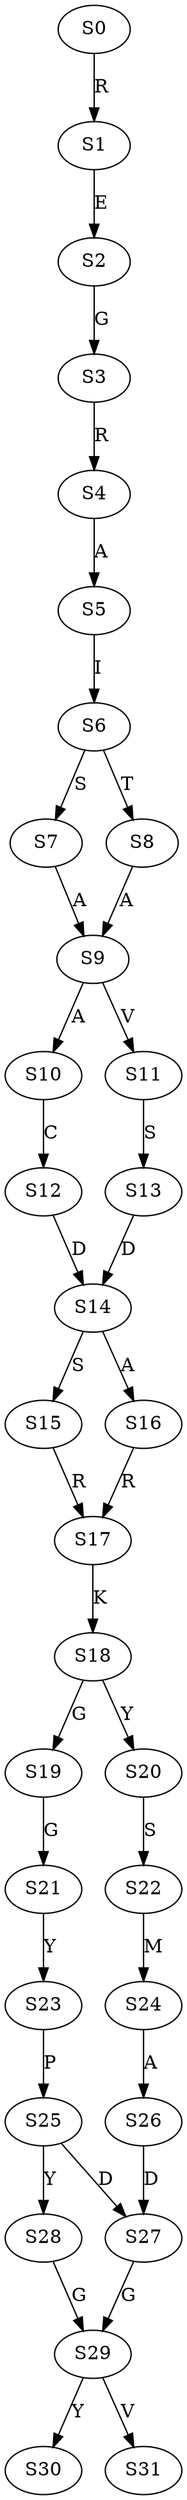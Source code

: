 strict digraph  {
	S0 -> S1 [ label = R ];
	S1 -> S2 [ label = E ];
	S2 -> S3 [ label = G ];
	S3 -> S4 [ label = R ];
	S4 -> S5 [ label = A ];
	S5 -> S6 [ label = I ];
	S6 -> S7 [ label = S ];
	S6 -> S8 [ label = T ];
	S7 -> S9 [ label = A ];
	S8 -> S9 [ label = A ];
	S9 -> S10 [ label = A ];
	S9 -> S11 [ label = V ];
	S10 -> S12 [ label = C ];
	S11 -> S13 [ label = S ];
	S12 -> S14 [ label = D ];
	S13 -> S14 [ label = D ];
	S14 -> S15 [ label = S ];
	S14 -> S16 [ label = A ];
	S15 -> S17 [ label = R ];
	S16 -> S17 [ label = R ];
	S17 -> S18 [ label = K ];
	S18 -> S19 [ label = G ];
	S18 -> S20 [ label = Y ];
	S19 -> S21 [ label = G ];
	S20 -> S22 [ label = S ];
	S21 -> S23 [ label = Y ];
	S22 -> S24 [ label = M ];
	S23 -> S25 [ label = P ];
	S24 -> S26 [ label = A ];
	S25 -> S27 [ label = D ];
	S25 -> S28 [ label = Y ];
	S26 -> S27 [ label = D ];
	S27 -> S29 [ label = G ];
	S28 -> S29 [ label = G ];
	S29 -> S30 [ label = Y ];
	S29 -> S31 [ label = V ];
}
